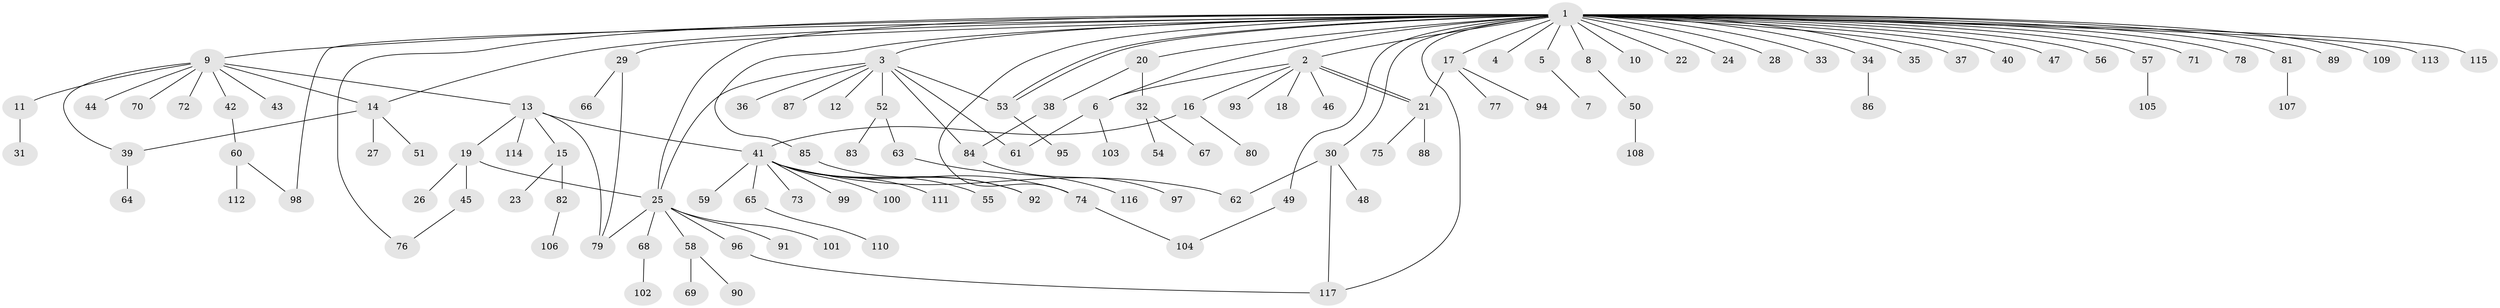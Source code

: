 // Generated by graph-tools (version 1.1) at 2025/26/03/09/25 03:26:05]
// undirected, 117 vertices, 138 edges
graph export_dot {
graph [start="1"]
  node [color=gray90,style=filled];
  1;
  2;
  3;
  4;
  5;
  6;
  7;
  8;
  9;
  10;
  11;
  12;
  13;
  14;
  15;
  16;
  17;
  18;
  19;
  20;
  21;
  22;
  23;
  24;
  25;
  26;
  27;
  28;
  29;
  30;
  31;
  32;
  33;
  34;
  35;
  36;
  37;
  38;
  39;
  40;
  41;
  42;
  43;
  44;
  45;
  46;
  47;
  48;
  49;
  50;
  51;
  52;
  53;
  54;
  55;
  56;
  57;
  58;
  59;
  60;
  61;
  62;
  63;
  64;
  65;
  66;
  67;
  68;
  69;
  70;
  71;
  72;
  73;
  74;
  75;
  76;
  77;
  78;
  79;
  80;
  81;
  82;
  83;
  84;
  85;
  86;
  87;
  88;
  89;
  90;
  91;
  92;
  93;
  94;
  95;
  96;
  97;
  98;
  99;
  100;
  101;
  102;
  103;
  104;
  105;
  106;
  107;
  108;
  109;
  110;
  111;
  112;
  113;
  114;
  115;
  116;
  117;
  1 -- 2;
  1 -- 3;
  1 -- 4;
  1 -- 5;
  1 -- 6;
  1 -- 8;
  1 -- 9;
  1 -- 10;
  1 -- 14;
  1 -- 17;
  1 -- 20;
  1 -- 22;
  1 -- 24;
  1 -- 25;
  1 -- 28;
  1 -- 29;
  1 -- 30;
  1 -- 33;
  1 -- 34;
  1 -- 35;
  1 -- 37;
  1 -- 40;
  1 -- 47;
  1 -- 49;
  1 -- 53;
  1 -- 53;
  1 -- 56;
  1 -- 57;
  1 -- 71;
  1 -- 74;
  1 -- 76;
  1 -- 78;
  1 -- 81;
  1 -- 85;
  1 -- 89;
  1 -- 98;
  1 -- 109;
  1 -- 113;
  1 -- 115;
  1 -- 117;
  2 -- 6;
  2 -- 16;
  2 -- 18;
  2 -- 21;
  2 -- 21;
  2 -- 46;
  2 -- 93;
  3 -- 12;
  3 -- 25;
  3 -- 36;
  3 -- 52;
  3 -- 53;
  3 -- 61;
  3 -- 84;
  3 -- 87;
  5 -- 7;
  6 -- 61;
  6 -- 103;
  8 -- 50;
  9 -- 11;
  9 -- 13;
  9 -- 14;
  9 -- 39;
  9 -- 42;
  9 -- 43;
  9 -- 44;
  9 -- 70;
  9 -- 72;
  11 -- 31;
  13 -- 15;
  13 -- 19;
  13 -- 41;
  13 -- 79;
  13 -- 114;
  14 -- 27;
  14 -- 39;
  14 -- 51;
  15 -- 23;
  15 -- 82;
  16 -- 41;
  16 -- 80;
  17 -- 21;
  17 -- 77;
  17 -- 94;
  19 -- 25;
  19 -- 26;
  19 -- 45;
  20 -- 32;
  20 -- 38;
  21 -- 75;
  21 -- 88;
  25 -- 58;
  25 -- 68;
  25 -- 79;
  25 -- 91;
  25 -- 96;
  25 -- 101;
  29 -- 66;
  29 -- 79;
  30 -- 48;
  30 -- 62;
  30 -- 117;
  32 -- 54;
  32 -- 67;
  34 -- 86;
  38 -- 84;
  39 -- 64;
  41 -- 55;
  41 -- 59;
  41 -- 62;
  41 -- 65;
  41 -- 73;
  41 -- 74;
  41 -- 92;
  41 -- 99;
  41 -- 100;
  41 -- 111;
  42 -- 60;
  45 -- 76;
  49 -- 104;
  50 -- 108;
  52 -- 63;
  52 -- 83;
  53 -- 95;
  57 -- 105;
  58 -- 69;
  58 -- 90;
  60 -- 98;
  60 -- 112;
  63 -- 116;
  65 -- 110;
  68 -- 102;
  74 -- 104;
  81 -- 107;
  82 -- 106;
  84 -- 97;
  85 -- 92;
  96 -- 117;
}
